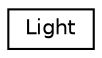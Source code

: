digraph "Graphical Class Hierarchy"
{
 // LATEX_PDF_SIZE
  edge [fontname="Helvetica",fontsize="10",labelfontname="Helvetica",labelfontsize="10"];
  node [fontname="Helvetica",fontsize="10",shape=record];
  rankdir="LR";
  Node0 [label="Light",height=0.2,width=0.4,color="black", fillcolor="white", style="filled",URL="$structLight.html",tooltip=" "];
}
